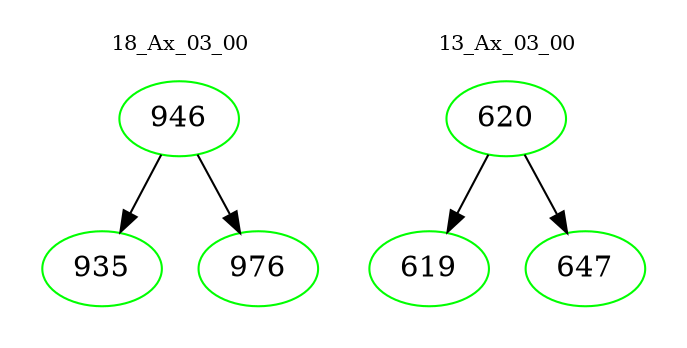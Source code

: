 digraph{
subgraph cluster_0 {
color = white
label = "18_Ax_03_00";
fontsize=10;
T0_946 [label="946", color="green"]
T0_946 -> T0_935 [color="black"]
T0_935 [label="935", color="green"]
T0_946 -> T0_976 [color="black"]
T0_976 [label="976", color="green"]
}
subgraph cluster_1 {
color = white
label = "13_Ax_03_00";
fontsize=10;
T1_620 [label="620", color="green"]
T1_620 -> T1_619 [color="black"]
T1_619 [label="619", color="green"]
T1_620 -> T1_647 [color="black"]
T1_647 [label="647", color="green"]
}
}
